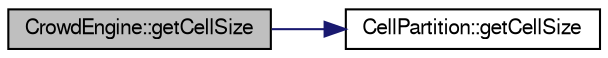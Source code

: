 digraph "CrowdEngine::getCellSize"
{
  edge [fontname="FreeSans",fontsize="10",labelfontname="FreeSans",labelfontsize="10"];
  node [fontname="FreeSans",fontsize="10",shape=record];
  rankdir="LR";
  Node1 [label="CrowdEngine::getCellSize",height=0.2,width=0.4,color="black", fillcolor="grey75", style="filled" fontcolor="black"];
  Node1 -> Node2 [color="midnightblue",fontsize="10",style="solid",fontname="FreeSans"];
  Node2 [label="CellPartition::getCellSize",height=0.2,width=0.4,color="black", fillcolor="white", style="filled",URL="$class_cell_partition.html#a031f8b6ed6f39902065bfb34a0ceac73"];
}
